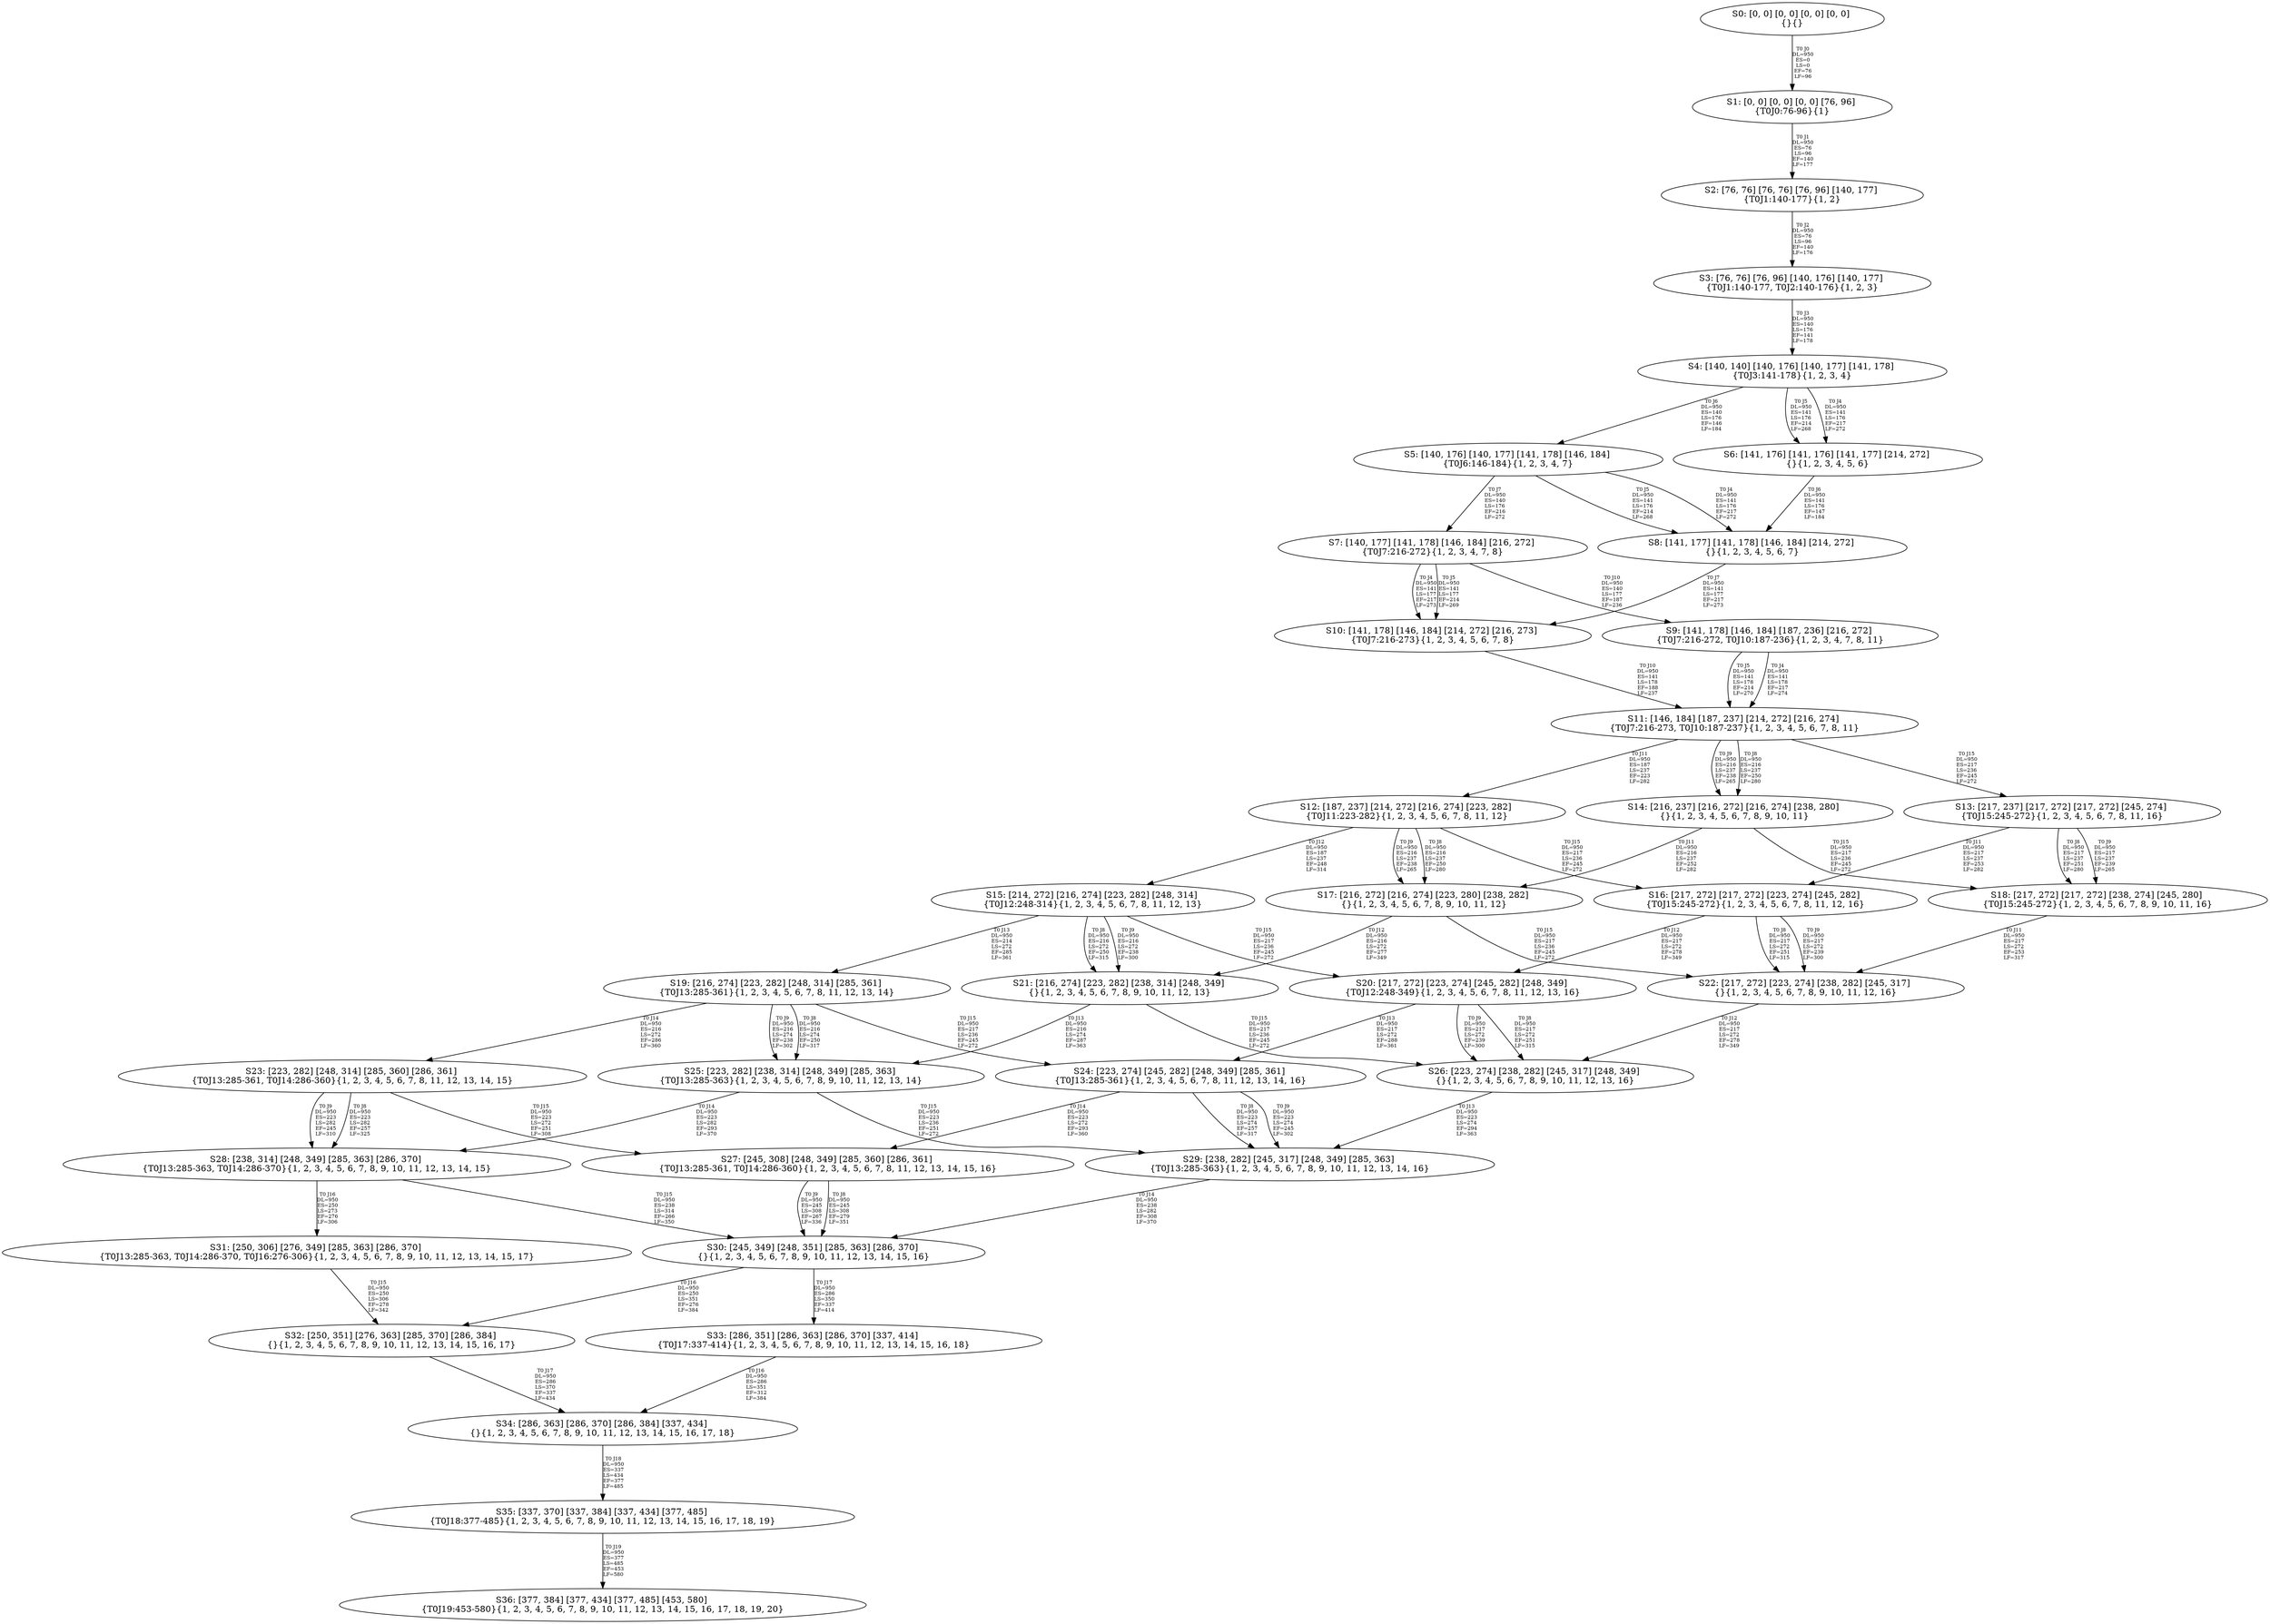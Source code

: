 digraph {
	S0[label="S0: [0, 0] [0, 0] [0, 0] [0, 0] \n{}{}"];
	S1[label="S1: [0, 0] [0, 0] [0, 0] [76, 96] \n{T0J0:76-96}{1}"];
	S2[label="S2: [76, 76] [76, 76] [76, 96] [140, 177] \n{T0J1:140-177}{1, 2}"];
	S3[label="S3: [76, 76] [76, 96] [140, 176] [140, 177] \n{T0J1:140-177, T0J2:140-176}{1, 2, 3}"];
	S4[label="S4: [140, 140] [140, 176] [140, 177] [141, 178] \n{T0J3:141-178}{1, 2, 3, 4}"];
	S5[label="S5: [140, 176] [140, 177] [141, 178] [146, 184] \n{T0J6:146-184}{1, 2, 3, 4, 7}"];
	S6[label="S6: [141, 176] [141, 176] [141, 177] [214, 272] \n{}{1, 2, 3, 4, 5, 6}"];
	S7[label="S7: [140, 177] [141, 178] [146, 184] [216, 272] \n{T0J7:216-272}{1, 2, 3, 4, 7, 8}"];
	S8[label="S8: [141, 177] [141, 178] [146, 184] [214, 272] \n{}{1, 2, 3, 4, 5, 6, 7}"];
	S9[label="S9: [141, 178] [146, 184] [187, 236] [216, 272] \n{T0J7:216-272, T0J10:187-236}{1, 2, 3, 4, 7, 8, 11}"];
	S10[label="S10: [141, 178] [146, 184] [214, 272] [216, 273] \n{T0J7:216-273}{1, 2, 3, 4, 5, 6, 7, 8}"];
	S11[label="S11: [146, 184] [187, 237] [214, 272] [216, 274] \n{T0J7:216-273, T0J10:187-237}{1, 2, 3, 4, 5, 6, 7, 8, 11}"];
	S12[label="S12: [187, 237] [214, 272] [216, 274] [223, 282] \n{T0J11:223-282}{1, 2, 3, 4, 5, 6, 7, 8, 11, 12}"];
	S13[label="S13: [217, 237] [217, 272] [217, 272] [245, 274] \n{T0J15:245-272}{1, 2, 3, 4, 5, 6, 7, 8, 11, 16}"];
	S14[label="S14: [216, 237] [216, 272] [216, 274] [238, 280] \n{}{1, 2, 3, 4, 5, 6, 7, 8, 9, 10, 11}"];
	S15[label="S15: [214, 272] [216, 274] [223, 282] [248, 314] \n{T0J12:248-314}{1, 2, 3, 4, 5, 6, 7, 8, 11, 12, 13}"];
	S16[label="S16: [217, 272] [217, 272] [223, 274] [245, 282] \n{T0J15:245-272}{1, 2, 3, 4, 5, 6, 7, 8, 11, 12, 16}"];
	S17[label="S17: [216, 272] [216, 274] [223, 280] [238, 282] \n{}{1, 2, 3, 4, 5, 6, 7, 8, 9, 10, 11, 12}"];
	S18[label="S18: [217, 272] [217, 272] [238, 274] [245, 280] \n{T0J15:245-272}{1, 2, 3, 4, 5, 6, 7, 8, 9, 10, 11, 16}"];
	S19[label="S19: [216, 274] [223, 282] [248, 314] [285, 361] \n{T0J13:285-361}{1, 2, 3, 4, 5, 6, 7, 8, 11, 12, 13, 14}"];
	S20[label="S20: [217, 272] [223, 274] [245, 282] [248, 349] \n{T0J12:248-349}{1, 2, 3, 4, 5, 6, 7, 8, 11, 12, 13, 16}"];
	S21[label="S21: [216, 274] [223, 282] [238, 314] [248, 349] \n{}{1, 2, 3, 4, 5, 6, 7, 8, 9, 10, 11, 12, 13}"];
	S22[label="S22: [217, 272] [223, 274] [238, 282] [245, 317] \n{}{1, 2, 3, 4, 5, 6, 7, 8, 9, 10, 11, 12, 16}"];
	S23[label="S23: [223, 282] [248, 314] [285, 360] [286, 361] \n{T0J13:285-361, T0J14:286-360}{1, 2, 3, 4, 5, 6, 7, 8, 11, 12, 13, 14, 15}"];
	S24[label="S24: [223, 274] [245, 282] [248, 349] [285, 361] \n{T0J13:285-361}{1, 2, 3, 4, 5, 6, 7, 8, 11, 12, 13, 14, 16}"];
	S25[label="S25: [223, 282] [238, 314] [248, 349] [285, 363] \n{T0J13:285-363}{1, 2, 3, 4, 5, 6, 7, 8, 9, 10, 11, 12, 13, 14}"];
	S26[label="S26: [223, 274] [238, 282] [245, 317] [248, 349] \n{}{1, 2, 3, 4, 5, 6, 7, 8, 9, 10, 11, 12, 13, 16}"];
	S27[label="S27: [245, 308] [248, 349] [285, 360] [286, 361] \n{T0J13:285-361, T0J14:286-360}{1, 2, 3, 4, 5, 6, 7, 8, 11, 12, 13, 14, 15, 16}"];
	S28[label="S28: [238, 314] [248, 349] [285, 363] [286, 370] \n{T0J13:285-363, T0J14:286-370}{1, 2, 3, 4, 5, 6, 7, 8, 9, 10, 11, 12, 13, 14, 15}"];
	S29[label="S29: [238, 282] [245, 317] [248, 349] [285, 363] \n{T0J13:285-363}{1, 2, 3, 4, 5, 6, 7, 8, 9, 10, 11, 12, 13, 14, 16}"];
	S30[label="S30: [245, 349] [248, 351] [285, 363] [286, 370] \n{}{1, 2, 3, 4, 5, 6, 7, 8, 9, 10, 11, 12, 13, 14, 15, 16}"];
	S31[label="S31: [250, 306] [276, 349] [285, 363] [286, 370] \n{T0J13:285-363, T0J14:286-370, T0J16:276-306}{1, 2, 3, 4, 5, 6, 7, 8, 9, 10, 11, 12, 13, 14, 15, 17}"];
	S32[label="S32: [250, 351] [276, 363] [285, 370] [286, 384] \n{}{1, 2, 3, 4, 5, 6, 7, 8, 9, 10, 11, 12, 13, 14, 15, 16, 17}"];
	S33[label="S33: [286, 351] [286, 363] [286, 370] [337, 414] \n{T0J17:337-414}{1, 2, 3, 4, 5, 6, 7, 8, 9, 10, 11, 12, 13, 14, 15, 16, 18}"];
	S34[label="S34: [286, 363] [286, 370] [286, 384] [337, 434] \n{}{1, 2, 3, 4, 5, 6, 7, 8, 9, 10, 11, 12, 13, 14, 15, 16, 17, 18}"];
	S35[label="S35: [337, 370] [337, 384] [337, 434] [377, 485] \n{T0J18:377-485}{1, 2, 3, 4, 5, 6, 7, 8, 9, 10, 11, 12, 13, 14, 15, 16, 17, 18, 19}"];
	S36[label="S36: [377, 384] [377, 434] [377, 485] [453, 580] \n{T0J19:453-580}{1, 2, 3, 4, 5, 6, 7, 8, 9, 10, 11, 12, 13, 14, 15, 16, 17, 18, 19, 20}"];
	S0 -> S1[label="T0 J0\nDL=950\nES=0\nLS=0\nEF=76\nLF=96",fontsize=8];
	S1 -> S2[label="T0 J1\nDL=950\nES=76\nLS=96\nEF=140\nLF=177",fontsize=8];
	S2 -> S3[label="T0 J2\nDL=950\nES=76\nLS=96\nEF=140\nLF=176",fontsize=8];
	S3 -> S4[label="T0 J3\nDL=950\nES=140\nLS=176\nEF=141\nLF=178",fontsize=8];
	S4 -> S6[label="T0 J4\nDL=950\nES=141\nLS=176\nEF=217\nLF=272",fontsize=8];
	S4 -> S6[label="T0 J5\nDL=950\nES=141\nLS=176\nEF=214\nLF=268",fontsize=8];
	S4 -> S5[label="T0 J6\nDL=950\nES=140\nLS=176\nEF=146\nLF=184",fontsize=8];
	S5 -> S8[label="T0 J4\nDL=950\nES=141\nLS=176\nEF=217\nLF=272",fontsize=8];
	S5 -> S8[label="T0 J5\nDL=950\nES=141\nLS=176\nEF=214\nLF=268",fontsize=8];
	S5 -> S7[label="T0 J7\nDL=950\nES=140\nLS=176\nEF=216\nLF=272",fontsize=8];
	S6 -> S8[label="T0 J6\nDL=950\nES=141\nLS=176\nEF=147\nLF=184",fontsize=8];
	S7 -> S10[label="T0 J4\nDL=950\nES=141\nLS=177\nEF=217\nLF=273",fontsize=8];
	S7 -> S10[label="T0 J5\nDL=950\nES=141\nLS=177\nEF=214\nLF=269",fontsize=8];
	S7 -> S9[label="T0 J10\nDL=950\nES=140\nLS=177\nEF=187\nLF=236",fontsize=8];
	S8 -> S10[label="T0 J7\nDL=950\nES=141\nLS=177\nEF=217\nLF=273",fontsize=8];
	S9 -> S11[label="T0 J4\nDL=950\nES=141\nLS=178\nEF=217\nLF=274",fontsize=8];
	S9 -> S11[label="T0 J5\nDL=950\nES=141\nLS=178\nEF=214\nLF=270",fontsize=8];
	S10 -> S11[label="T0 J10\nDL=950\nES=141\nLS=178\nEF=188\nLF=237",fontsize=8];
	S11 -> S14[label="T0 J8\nDL=950\nES=216\nLS=237\nEF=250\nLF=280",fontsize=8];
	S11 -> S14[label="T0 J9\nDL=950\nES=216\nLS=237\nEF=238\nLF=265",fontsize=8];
	S11 -> S12[label="T0 J11\nDL=950\nES=187\nLS=237\nEF=223\nLF=282",fontsize=8];
	S11 -> S13[label="T0 J15\nDL=950\nES=217\nLS=236\nEF=245\nLF=272",fontsize=8];
	S12 -> S17[label="T0 J8\nDL=950\nES=216\nLS=237\nEF=250\nLF=280",fontsize=8];
	S12 -> S17[label="T0 J9\nDL=950\nES=216\nLS=237\nEF=238\nLF=265",fontsize=8];
	S12 -> S15[label="T0 J12\nDL=950\nES=187\nLS=237\nEF=248\nLF=314",fontsize=8];
	S12 -> S16[label="T0 J15\nDL=950\nES=217\nLS=236\nEF=245\nLF=272",fontsize=8];
	S13 -> S18[label="T0 J8\nDL=950\nES=217\nLS=237\nEF=251\nLF=280",fontsize=8];
	S13 -> S18[label="T0 J9\nDL=950\nES=217\nLS=237\nEF=239\nLF=265",fontsize=8];
	S13 -> S16[label="T0 J11\nDL=950\nES=217\nLS=237\nEF=253\nLF=282",fontsize=8];
	S14 -> S17[label="T0 J11\nDL=950\nES=216\nLS=237\nEF=252\nLF=282",fontsize=8];
	S14 -> S18[label="T0 J15\nDL=950\nES=217\nLS=236\nEF=245\nLF=272",fontsize=8];
	S15 -> S21[label="T0 J8\nDL=950\nES=216\nLS=272\nEF=250\nLF=315",fontsize=8];
	S15 -> S21[label="T0 J9\nDL=950\nES=216\nLS=272\nEF=238\nLF=300",fontsize=8];
	S15 -> S19[label="T0 J13\nDL=950\nES=214\nLS=272\nEF=285\nLF=361",fontsize=8];
	S15 -> S20[label="T0 J15\nDL=950\nES=217\nLS=236\nEF=245\nLF=272",fontsize=8];
	S16 -> S22[label="T0 J8\nDL=950\nES=217\nLS=272\nEF=251\nLF=315",fontsize=8];
	S16 -> S22[label="T0 J9\nDL=950\nES=217\nLS=272\nEF=239\nLF=300",fontsize=8];
	S16 -> S20[label="T0 J12\nDL=950\nES=217\nLS=272\nEF=278\nLF=349",fontsize=8];
	S17 -> S21[label="T0 J12\nDL=950\nES=216\nLS=272\nEF=277\nLF=349",fontsize=8];
	S17 -> S22[label="T0 J15\nDL=950\nES=217\nLS=236\nEF=245\nLF=272",fontsize=8];
	S18 -> S22[label="T0 J11\nDL=950\nES=217\nLS=272\nEF=253\nLF=317",fontsize=8];
	S19 -> S25[label="T0 J8\nDL=950\nES=216\nLS=274\nEF=250\nLF=317",fontsize=8];
	S19 -> S25[label="T0 J9\nDL=950\nES=216\nLS=274\nEF=238\nLF=302",fontsize=8];
	S19 -> S23[label="T0 J14\nDL=950\nES=216\nLS=272\nEF=286\nLF=360",fontsize=8];
	S19 -> S24[label="T0 J15\nDL=950\nES=217\nLS=236\nEF=245\nLF=272",fontsize=8];
	S20 -> S26[label="T0 J8\nDL=950\nES=217\nLS=272\nEF=251\nLF=315",fontsize=8];
	S20 -> S26[label="T0 J9\nDL=950\nES=217\nLS=272\nEF=239\nLF=300",fontsize=8];
	S20 -> S24[label="T0 J13\nDL=950\nES=217\nLS=272\nEF=288\nLF=361",fontsize=8];
	S21 -> S25[label="T0 J13\nDL=950\nES=216\nLS=274\nEF=287\nLF=363",fontsize=8];
	S21 -> S26[label="T0 J15\nDL=950\nES=217\nLS=236\nEF=245\nLF=272",fontsize=8];
	S22 -> S26[label="T0 J12\nDL=950\nES=217\nLS=272\nEF=278\nLF=349",fontsize=8];
	S23 -> S28[label="T0 J8\nDL=950\nES=223\nLS=282\nEF=257\nLF=325",fontsize=8];
	S23 -> S28[label="T0 J9\nDL=950\nES=223\nLS=282\nEF=245\nLF=310",fontsize=8];
	S23 -> S27[label="T0 J15\nDL=950\nES=223\nLS=272\nEF=251\nLF=308",fontsize=8];
	S24 -> S29[label="T0 J8\nDL=950\nES=223\nLS=274\nEF=257\nLF=317",fontsize=8];
	S24 -> S29[label="T0 J9\nDL=950\nES=223\nLS=274\nEF=245\nLF=302",fontsize=8];
	S24 -> S27[label="T0 J14\nDL=950\nES=223\nLS=272\nEF=293\nLF=360",fontsize=8];
	S25 -> S28[label="T0 J14\nDL=950\nES=223\nLS=282\nEF=293\nLF=370",fontsize=8];
	S25 -> S29[label="T0 J15\nDL=950\nES=223\nLS=236\nEF=251\nLF=272",fontsize=8];
	S26 -> S29[label="T0 J13\nDL=950\nES=223\nLS=274\nEF=294\nLF=363",fontsize=8];
	S27 -> S30[label="T0 J8\nDL=950\nES=245\nLS=308\nEF=279\nLF=351",fontsize=8];
	S27 -> S30[label="T0 J9\nDL=950\nES=245\nLS=308\nEF=267\nLF=336",fontsize=8];
	S28 -> S30[label="T0 J15\nDL=950\nES=238\nLS=314\nEF=266\nLF=350",fontsize=8];
	S28 -> S31[label="T0 J16\nDL=950\nES=250\nLS=273\nEF=276\nLF=306",fontsize=8];
	S29 -> S30[label="T0 J14\nDL=950\nES=238\nLS=282\nEF=308\nLF=370",fontsize=8];
	S30 -> S32[label="T0 J16\nDL=950\nES=250\nLS=351\nEF=276\nLF=384",fontsize=8];
	S30 -> S33[label="T0 J17\nDL=950\nES=286\nLS=350\nEF=337\nLF=414",fontsize=8];
	S31 -> S32[label="T0 J15\nDL=950\nES=250\nLS=306\nEF=278\nLF=342",fontsize=8];
	S32 -> S34[label="T0 J17\nDL=950\nES=286\nLS=370\nEF=337\nLF=434",fontsize=8];
	S33 -> S34[label="T0 J16\nDL=950\nES=286\nLS=351\nEF=312\nLF=384",fontsize=8];
	S34 -> S35[label="T0 J18\nDL=950\nES=337\nLS=434\nEF=377\nLF=485",fontsize=8];
	S35 -> S36[label="T0 J19\nDL=950\nES=377\nLS=485\nEF=453\nLF=580",fontsize=8];
}
